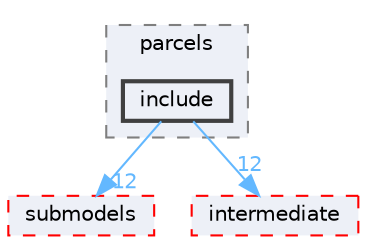 digraph "src/lagrangian/spray/parcels/include"
{
 // LATEX_PDF_SIZE
  bgcolor="transparent";
  edge [fontname=Helvetica,fontsize=10,labelfontname=Helvetica,labelfontsize=10];
  node [fontname=Helvetica,fontsize=10,shape=box,height=0.2,width=0.4];
  compound=true
  subgraph clusterdir_46bcd1cc5ad1266aa843ad36266de079 {
    graph [ bgcolor="#edf0f7", pencolor="grey50", label="parcels", fontname=Helvetica,fontsize=10 style="filled,dashed", URL="dir_46bcd1cc5ad1266aa843ad36266de079.html",tooltip=""]
  dir_37364b06f13333b19fd40b79108bf01a [label="include", fillcolor="#edf0f7", color="grey25", style="filled,bold", URL="dir_37364b06f13333b19fd40b79108bf01a.html",tooltip=""];
  }
  dir_03a209607acdac05f1cb82250460b2d6 [label="submodels", fillcolor="#edf0f7", color="red", style="filled,dashed", URL="dir_03a209607acdac05f1cb82250460b2d6.html",tooltip=""];
  dir_d3c32a493136c130c1f0d51f4f35c297 [label="intermediate", fillcolor="#edf0f7", color="red", style="filled,dashed", URL="dir_d3c32a493136c130c1f0d51f4f35c297.html",tooltip=""];
  dir_37364b06f13333b19fd40b79108bf01a->dir_03a209607acdac05f1cb82250460b2d6 [headlabel="12", labeldistance=1.5 headhref="dir_001802_003802.html" href="dir_001802_003802.html" color="steelblue1" fontcolor="steelblue1"];
  dir_37364b06f13333b19fd40b79108bf01a->dir_d3c32a493136c130c1f0d51f4f35c297 [headlabel="12", labeldistance=1.5 headhref="dir_001802_001913.html" href="dir_001802_001913.html" color="steelblue1" fontcolor="steelblue1"];
}
